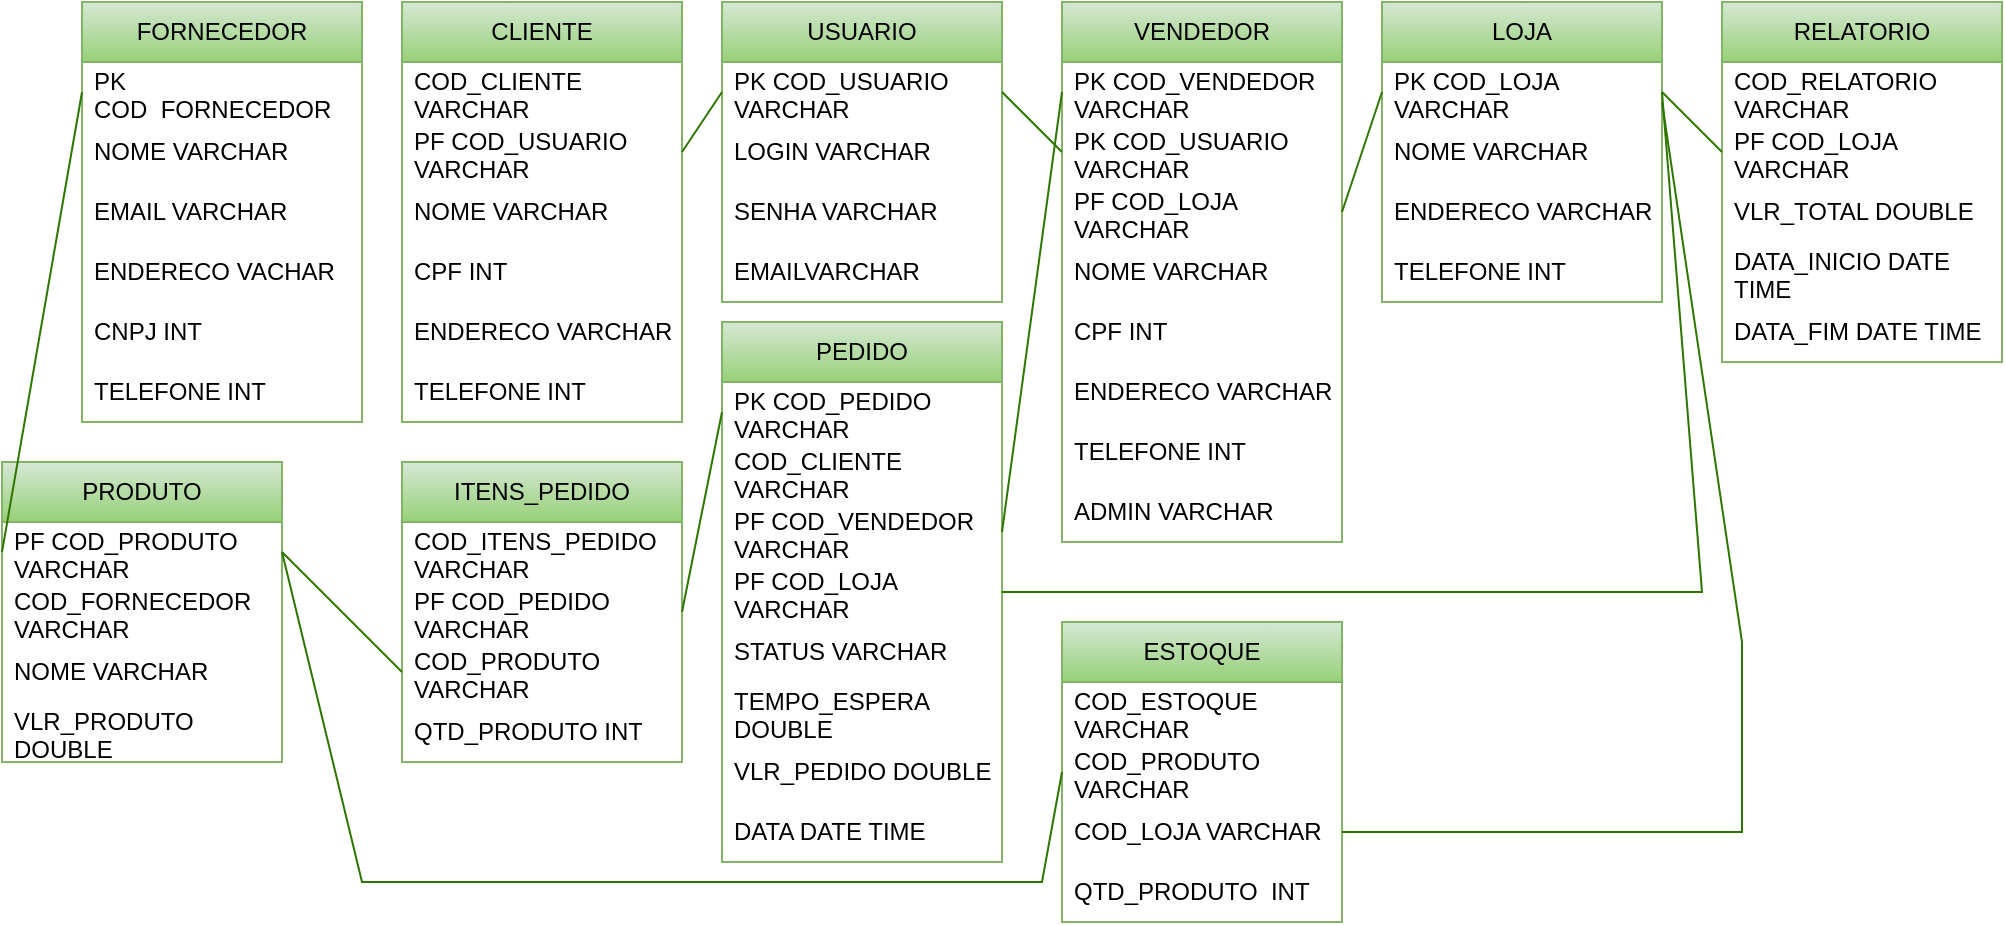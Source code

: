 <mxfile version="22.0.0" type="device">
  <diagram id="R2lEEEUBdFMjLlhIrx00" name="Page-1">
    <mxGraphModel dx="2243" dy="789" grid="1" gridSize="10" guides="1" tooltips="1" connect="1" arrows="1" fold="1" page="1" pageScale="1" pageWidth="850" pageHeight="1100" math="0" shadow="0" extFonts="Permanent Marker^https://fonts.googleapis.com/css?family=Permanent+Marker">
      <root>
        <mxCell id="0" />
        <mxCell id="1" parent="0" />
        <mxCell id="6euLBbNawALFKnhl1Kjq-1" value="USUARIO" style="swimlane;fontStyle=0;childLayout=stackLayout;horizontal=1;startSize=30;horizontalStack=0;resizeParent=1;resizeParentMax=0;resizeLast=0;collapsible=1;marginBottom=0;whiteSpace=wrap;html=1;fillColor=#d5e8d4;gradientColor=#97d077;strokeColor=#82b366;" parent="1" vertex="1">
          <mxGeometry x="170" y="60" width="140" height="150" as="geometry" />
        </mxCell>
        <mxCell id="6euLBbNawALFKnhl1Kjq-2" value="PK COD_USUARIO VARCHAR" style="text;strokeColor=none;fillColor=none;align=left;verticalAlign=middle;spacingLeft=4;spacingRight=4;overflow=hidden;points=[[0,0.5],[1,0.5]];portConstraint=eastwest;rotatable=0;whiteSpace=wrap;html=1;" parent="6euLBbNawALFKnhl1Kjq-1" vertex="1">
          <mxGeometry y="30" width="140" height="30" as="geometry" />
        </mxCell>
        <mxCell id="6euLBbNawALFKnhl1Kjq-3" value="LOGIN VARCHAR&amp;nbsp;" style="text;strokeColor=none;fillColor=none;align=left;verticalAlign=middle;spacingLeft=4;spacingRight=4;overflow=hidden;points=[[0,0.5],[1,0.5]];portConstraint=eastwest;rotatable=0;whiteSpace=wrap;html=1;" parent="6euLBbNawALFKnhl1Kjq-1" vertex="1">
          <mxGeometry y="60" width="140" height="30" as="geometry" />
        </mxCell>
        <mxCell id="6euLBbNawALFKnhl1Kjq-4" value="SENHA VARCHAR&amp;nbsp;" style="text;strokeColor=none;fillColor=none;align=left;verticalAlign=middle;spacingLeft=4;spacingRight=4;overflow=hidden;points=[[0,0.5],[1,0.5]];portConstraint=eastwest;rotatable=0;whiteSpace=wrap;html=1;" parent="6euLBbNawALFKnhl1Kjq-1" vertex="1">
          <mxGeometry y="90" width="140" height="30" as="geometry" />
        </mxCell>
        <mxCell id="6euLBbNawALFKnhl1Kjq-5" value="EMAILVARCHAR" style="text;strokeColor=none;fillColor=none;align=left;verticalAlign=middle;spacingLeft=4;spacingRight=4;overflow=hidden;points=[[0,0.5],[1,0.5]];portConstraint=eastwest;rotatable=0;whiteSpace=wrap;html=1;" parent="6euLBbNawALFKnhl1Kjq-1" vertex="1">
          <mxGeometry y="120" width="140" height="30" as="geometry" />
        </mxCell>
        <mxCell id="6euLBbNawALFKnhl1Kjq-6" value="CLIENTE" style="swimlane;fontStyle=0;childLayout=stackLayout;horizontal=1;startSize=30;horizontalStack=0;resizeParent=1;resizeParentMax=0;resizeLast=0;collapsible=1;marginBottom=0;whiteSpace=wrap;html=1;fillColor=#d5e8d4;gradientColor=#97d077;strokeColor=#82b366;" parent="1" vertex="1">
          <mxGeometry x="10" y="60" width="140" height="210" as="geometry" />
        </mxCell>
        <mxCell id="6euLBbNawALFKnhl1Kjq-7" value="COD_CLIENTE&lt;br&gt;VARCHAR" style="text;strokeColor=none;fillColor=none;align=left;verticalAlign=middle;spacingLeft=4;spacingRight=4;overflow=hidden;points=[[0,0.5],[1,0.5]];portConstraint=eastwest;rotatable=0;whiteSpace=wrap;html=1;" parent="6euLBbNawALFKnhl1Kjq-6" vertex="1">
          <mxGeometry y="30" width="140" height="30" as="geometry" />
        </mxCell>
        <mxCell id="6euLBbNawALFKnhl1Kjq-13" value="PF COD_USUARIO VARCHAR" style="text;strokeColor=none;fillColor=none;align=left;verticalAlign=middle;spacingLeft=4;spacingRight=4;overflow=hidden;points=[[0,0.5],[1,0.5]];portConstraint=eastwest;rotatable=0;whiteSpace=wrap;html=1;" parent="6euLBbNawALFKnhl1Kjq-6" vertex="1">
          <mxGeometry y="60" width="140" height="30" as="geometry" />
        </mxCell>
        <mxCell id="6euLBbNawALFKnhl1Kjq-8" value="NOME VARCHAR" style="text;strokeColor=none;fillColor=none;align=left;verticalAlign=middle;spacingLeft=4;spacingRight=4;overflow=hidden;points=[[0,0.5],[1,0.5]];portConstraint=eastwest;rotatable=0;whiteSpace=wrap;html=1;" parent="6euLBbNawALFKnhl1Kjq-6" vertex="1">
          <mxGeometry y="90" width="140" height="30" as="geometry" />
        </mxCell>
        <mxCell id="6euLBbNawALFKnhl1Kjq-9" value="CPF INT" style="text;strokeColor=none;fillColor=none;align=left;verticalAlign=middle;spacingLeft=4;spacingRight=4;overflow=hidden;points=[[0,0.5],[1,0.5]];portConstraint=eastwest;rotatable=0;whiteSpace=wrap;html=1;" parent="6euLBbNawALFKnhl1Kjq-6" vertex="1">
          <mxGeometry y="120" width="140" height="30" as="geometry" />
        </mxCell>
        <mxCell id="6euLBbNawALFKnhl1Kjq-10" value="ENDERECO VARCHAR" style="text;strokeColor=none;fillColor=none;align=left;verticalAlign=middle;spacingLeft=4;spacingRight=4;overflow=hidden;points=[[0,0.5],[1,0.5]];portConstraint=eastwest;rotatable=0;whiteSpace=wrap;html=1;" parent="6euLBbNawALFKnhl1Kjq-6" vertex="1">
          <mxGeometry y="150" width="140" height="30" as="geometry" />
        </mxCell>
        <mxCell id="6euLBbNawALFKnhl1Kjq-11" value="TELEFONE INT" style="text;strokeColor=none;fillColor=none;align=left;verticalAlign=middle;spacingLeft=4;spacingRight=4;overflow=hidden;points=[[0,0.5],[1,0.5]];portConstraint=eastwest;rotatable=0;whiteSpace=wrap;html=1;" parent="6euLBbNawALFKnhl1Kjq-6" vertex="1">
          <mxGeometry y="180" width="140" height="30" as="geometry" />
        </mxCell>
        <mxCell id="6euLBbNawALFKnhl1Kjq-14" value="" style="endArrow=none;html=1;rounded=0;entryX=0;entryY=0.5;entryDx=0;entryDy=0;exitX=1;exitY=0.5;exitDx=0;exitDy=0;fillColor=#60a917;strokeColor=#2D7600;" parent="1" source="6euLBbNawALFKnhl1Kjq-13" target="6euLBbNawALFKnhl1Kjq-2" edge="1">
          <mxGeometry width="50" height="50" relative="1" as="geometry">
            <mxPoint x="400" y="250" as="sourcePoint" />
            <mxPoint x="450" y="200" as="targetPoint" />
          </mxGeometry>
        </mxCell>
        <mxCell id="6euLBbNawALFKnhl1Kjq-15" value="VENDEDOR" style="swimlane;fontStyle=0;childLayout=stackLayout;horizontal=1;startSize=30;horizontalStack=0;resizeParent=1;resizeParentMax=0;resizeLast=0;collapsible=1;marginBottom=0;whiteSpace=wrap;html=1;fillColor=#d5e8d4;gradientColor=#97d077;strokeColor=#82b366;" parent="1" vertex="1">
          <mxGeometry x="340" y="60" width="140" height="270" as="geometry" />
        </mxCell>
        <mxCell id="6euLBbNawALFKnhl1Kjq-16" value="PK COD_VENDEDOR&lt;br&gt;VARCHAR" style="text;strokeColor=none;fillColor=none;align=left;verticalAlign=middle;spacingLeft=4;spacingRight=4;overflow=hidden;points=[[0,0.5],[1,0.5]];portConstraint=eastwest;rotatable=0;whiteSpace=wrap;html=1;" parent="6euLBbNawALFKnhl1Kjq-15" vertex="1">
          <mxGeometry y="30" width="140" height="30" as="geometry" />
        </mxCell>
        <mxCell id="6euLBbNawALFKnhl1Kjq-23" value="PK COD_USUARIO VARCHAR&amp;nbsp;" style="text;strokeColor=none;fillColor=none;align=left;verticalAlign=middle;spacingLeft=4;spacingRight=4;overflow=hidden;points=[[0,0.5],[1,0.5]];portConstraint=eastwest;rotatable=0;whiteSpace=wrap;html=1;" parent="6euLBbNawALFKnhl1Kjq-15" vertex="1">
          <mxGeometry y="60" width="140" height="30" as="geometry" />
        </mxCell>
        <mxCell id="6euLBbNawALFKnhl1Kjq-22" value="PF COD_LOJA VARCHAR" style="text;strokeColor=none;fillColor=none;align=left;verticalAlign=middle;spacingLeft=4;spacingRight=4;overflow=hidden;points=[[0,0.5],[1,0.5]];portConstraint=eastwest;rotatable=0;whiteSpace=wrap;html=1;" parent="6euLBbNawALFKnhl1Kjq-15" vertex="1">
          <mxGeometry y="90" width="140" height="30" as="geometry" />
        </mxCell>
        <mxCell id="6euLBbNawALFKnhl1Kjq-17" value="NOME VARCHAR&amp;nbsp;" style="text;strokeColor=none;fillColor=none;align=left;verticalAlign=middle;spacingLeft=4;spacingRight=4;overflow=hidden;points=[[0,0.5],[1,0.5]];portConstraint=eastwest;rotatable=0;whiteSpace=wrap;html=1;" parent="6euLBbNawALFKnhl1Kjq-15" vertex="1">
          <mxGeometry y="120" width="140" height="30" as="geometry" />
        </mxCell>
        <mxCell id="6euLBbNawALFKnhl1Kjq-18" value="CPF INT&amp;nbsp;" style="text;strokeColor=none;fillColor=none;align=left;verticalAlign=middle;spacingLeft=4;spacingRight=4;overflow=hidden;points=[[0,0.5],[1,0.5]];portConstraint=eastwest;rotatable=0;whiteSpace=wrap;html=1;" parent="6euLBbNawALFKnhl1Kjq-15" vertex="1">
          <mxGeometry y="150" width="140" height="30" as="geometry" />
        </mxCell>
        <mxCell id="6euLBbNawALFKnhl1Kjq-20" value="ENDERECO VARCHAR" style="text;strokeColor=none;fillColor=none;align=left;verticalAlign=middle;spacingLeft=4;spacingRight=4;overflow=hidden;points=[[0,0.5],[1,0.5]];portConstraint=eastwest;rotatable=0;whiteSpace=wrap;html=1;" parent="6euLBbNawALFKnhl1Kjq-15" vertex="1">
          <mxGeometry y="180" width="140" height="30" as="geometry" />
        </mxCell>
        <mxCell id="6euLBbNawALFKnhl1Kjq-21" value="TELEFONE INT" style="text;strokeColor=none;fillColor=none;align=left;verticalAlign=middle;spacingLeft=4;spacingRight=4;overflow=hidden;points=[[0,0.5],[1,0.5]];portConstraint=eastwest;rotatable=0;whiteSpace=wrap;html=1;" parent="6euLBbNawALFKnhl1Kjq-15" vertex="1">
          <mxGeometry y="210" width="140" height="30" as="geometry" />
        </mxCell>
        <mxCell id="6euLBbNawALFKnhl1Kjq-25" value="ADMIN VARCHAR&amp;nbsp;" style="text;strokeColor=none;fillColor=none;align=left;verticalAlign=middle;spacingLeft=4;spacingRight=4;overflow=hidden;points=[[0,0.5],[1,0.5]];portConstraint=eastwest;rotatable=0;whiteSpace=wrap;html=1;" parent="6euLBbNawALFKnhl1Kjq-15" vertex="1">
          <mxGeometry y="240" width="140" height="30" as="geometry" />
        </mxCell>
        <mxCell id="6euLBbNawALFKnhl1Kjq-24" value="" style="endArrow=none;html=1;rounded=0;entryX=0;entryY=0.5;entryDx=0;entryDy=0;exitX=1;exitY=0.5;exitDx=0;exitDy=0;fillColor=#60a917;strokeColor=#2D7600;" parent="1" source="6euLBbNawALFKnhl1Kjq-2" target="6euLBbNawALFKnhl1Kjq-23" edge="1">
          <mxGeometry width="50" height="50" relative="1" as="geometry">
            <mxPoint x="310" y="195" as="sourcePoint" />
            <mxPoint x="350" y="165" as="targetPoint" />
          </mxGeometry>
        </mxCell>
        <mxCell id="6euLBbNawALFKnhl1Kjq-26" value="LOJA" style="swimlane;fontStyle=0;childLayout=stackLayout;horizontal=1;startSize=30;horizontalStack=0;resizeParent=1;resizeParentMax=0;resizeLast=0;collapsible=1;marginBottom=0;whiteSpace=wrap;html=1;fillColor=#d5e8d4;gradientColor=#97d077;strokeColor=#82b366;" parent="1" vertex="1">
          <mxGeometry x="500" y="60" width="140" height="150" as="geometry" />
        </mxCell>
        <mxCell id="6euLBbNawALFKnhl1Kjq-27" value="PK COD_LOJA VARCHAR" style="text;strokeColor=none;fillColor=none;align=left;verticalAlign=middle;spacingLeft=4;spacingRight=4;overflow=hidden;points=[[0,0.5],[1,0.5]];portConstraint=eastwest;rotatable=0;whiteSpace=wrap;html=1;" parent="6euLBbNawALFKnhl1Kjq-26" vertex="1">
          <mxGeometry y="30" width="140" height="30" as="geometry" />
        </mxCell>
        <mxCell id="6euLBbNawALFKnhl1Kjq-28" value="NOME VARCHAR" style="text;strokeColor=none;fillColor=none;align=left;verticalAlign=middle;spacingLeft=4;spacingRight=4;overflow=hidden;points=[[0,0.5],[1,0.5]];portConstraint=eastwest;rotatable=0;whiteSpace=wrap;html=1;" parent="6euLBbNawALFKnhl1Kjq-26" vertex="1">
          <mxGeometry y="60" width="140" height="30" as="geometry" />
        </mxCell>
        <mxCell id="6euLBbNawALFKnhl1Kjq-29" value="ENDERECO VARCHAR" style="text;strokeColor=none;fillColor=none;align=left;verticalAlign=middle;spacingLeft=4;spacingRight=4;overflow=hidden;points=[[0,0.5],[1,0.5]];portConstraint=eastwest;rotatable=0;whiteSpace=wrap;html=1;" parent="6euLBbNawALFKnhl1Kjq-26" vertex="1">
          <mxGeometry y="90" width="140" height="30" as="geometry" />
        </mxCell>
        <mxCell id="6euLBbNawALFKnhl1Kjq-30" value="TELEFONE INT&amp;nbsp;" style="text;strokeColor=none;fillColor=none;align=left;verticalAlign=middle;spacingLeft=4;spacingRight=4;overflow=hidden;points=[[0,0.5],[1,0.5]];portConstraint=eastwest;rotatable=0;whiteSpace=wrap;html=1;" parent="6euLBbNawALFKnhl1Kjq-26" vertex="1">
          <mxGeometry y="120" width="140" height="30" as="geometry" />
        </mxCell>
        <mxCell id="6euLBbNawALFKnhl1Kjq-31" value="" style="endArrow=none;html=1;rounded=0;entryX=1;entryY=0.5;entryDx=0;entryDy=0;exitX=0;exitY=0.5;exitDx=0;exitDy=0;fillColor=#60a917;strokeColor=#2D7600;" parent="1" source="6euLBbNawALFKnhl1Kjq-27" target="6euLBbNawALFKnhl1Kjq-22" edge="1">
          <mxGeometry width="50" height="50" relative="1" as="geometry">
            <mxPoint x="400" y="115" as="sourcePoint" />
            <mxPoint x="435" y="165" as="targetPoint" />
          </mxGeometry>
        </mxCell>
        <mxCell id="6euLBbNawALFKnhl1Kjq-32" value="PEDIDO" style="swimlane;fontStyle=0;childLayout=stackLayout;horizontal=1;startSize=30;horizontalStack=0;resizeParent=1;resizeParentMax=0;resizeLast=0;collapsible=1;marginBottom=0;whiteSpace=wrap;html=1;fillColor=#d5e8d4;gradientColor=#97d077;strokeColor=#82b366;" parent="1" vertex="1">
          <mxGeometry x="170" y="220" width="140" height="270" as="geometry" />
        </mxCell>
        <mxCell id="6euLBbNawALFKnhl1Kjq-33" value="PK COD_PEDIDO VARCHAR" style="text;strokeColor=none;fillColor=none;align=left;verticalAlign=middle;spacingLeft=4;spacingRight=4;overflow=hidden;points=[[0,0.5],[1,0.5]];portConstraint=eastwest;rotatable=0;whiteSpace=wrap;html=1;" parent="6euLBbNawALFKnhl1Kjq-32" vertex="1">
          <mxGeometry y="30" width="140" height="30" as="geometry" />
        </mxCell>
        <mxCell id="6euLBbNawALFKnhl1Kjq-41" value="COD_CLIENTE VARCHAR&amp;nbsp;" style="text;strokeColor=none;fillColor=none;align=left;verticalAlign=middle;spacingLeft=4;spacingRight=4;overflow=hidden;points=[[0,0.5],[1,0.5]];portConstraint=eastwest;rotatable=0;whiteSpace=wrap;html=1;" parent="6euLBbNawALFKnhl1Kjq-32" vertex="1">
          <mxGeometry y="60" width="140" height="30" as="geometry" />
        </mxCell>
        <mxCell id="6euLBbNawALFKnhl1Kjq-42" value="PF COD_VENDEDOR VARCHAR" style="text;strokeColor=none;fillColor=none;align=left;verticalAlign=middle;spacingLeft=4;spacingRight=4;overflow=hidden;points=[[0,0.5],[1,0.5]];portConstraint=eastwest;rotatable=0;whiteSpace=wrap;html=1;" parent="6euLBbNawALFKnhl1Kjq-32" vertex="1">
          <mxGeometry y="90" width="140" height="30" as="geometry" />
        </mxCell>
        <mxCell id="6euLBbNawALFKnhl1Kjq-44" value="PF COD_LOJA VARCHAR" style="text;strokeColor=none;fillColor=none;align=left;verticalAlign=middle;spacingLeft=4;spacingRight=4;overflow=hidden;points=[[0,0.5],[1,0.5]];portConstraint=eastwest;rotatable=0;whiteSpace=wrap;html=1;" parent="6euLBbNawALFKnhl1Kjq-32" vertex="1">
          <mxGeometry y="120" width="140" height="30" as="geometry" />
        </mxCell>
        <mxCell id="6euLBbNawALFKnhl1Kjq-46" value="STATUS VARCHAR&amp;nbsp;" style="text;strokeColor=none;fillColor=none;align=left;verticalAlign=middle;spacingLeft=4;spacingRight=4;overflow=hidden;points=[[0,0.5],[1,0.5]];portConstraint=eastwest;rotatable=0;whiteSpace=wrap;html=1;" parent="6euLBbNawALFKnhl1Kjq-32" vertex="1">
          <mxGeometry y="150" width="140" height="30" as="geometry" />
        </mxCell>
        <mxCell id="6euLBbNawALFKnhl1Kjq-76" value="TEMPO_ESPERA DOUBLE&amp;nbsp;" style="text;strokeColor=none;fillColor=none;align=left;verticalAlign=middle;spacingLeft=4;spacingRight=4;overflow=hidden;points=[[0,0.5],[1,0.5]];portConstraint=eastwest;rotatable=0;whiteSpace=wrap;html=1;" parent="6euLBbNawALFKnhl1Kjq-32" vertex="1">
          <mxGeometry y="180" width="140" height="30" as="geometry" />
        </mxCell>
        <mxCell id="6euLBbNawALFKnhl1Kjq-47" value="VLR_PEDIDO DOUBLE" style="text;strokeColor=none;fillColor=none;align=left;verticalAlign=middle;spacingLeft=4;spacingRight=4;overflow=hidden;points=[[0,0.5],[1,0.5]];portConstraint=eastwest;rotatable=0;whiteSpace=wrap;html=1;" parent="6euLBbNawALFKnhl1Kjq-32" vertex="1">
          <mxGeometry y="210" width="140" height="30" as="geometry" />
        </mxCell>
        <mxCell id="6euLBbNawALFKnhl1Kjq-48" value="DATA DATE TIME" style="text;strokeColor=none;fillColor=none;align=left;verticalAlign=middle;spacingLeft=4;spacingRight=4;overflow=hidden;points=[[0,0.5],[1,0.5]];portConstraint=eastwest;rotatable=0;whiteSpace=wrap;html=1;" parent="6euLBbNawALFKnhl1Kjq-32" vertex="1">
          <mxGeometry y="240" width="140" height="30" as="geometry" />
        </mxCell>
        <mxCell id="6euLBbNawALFKnhl1Kjq-37" value="ITENS_PEDIDO" style="swimlane;fontStyle=0;childLayout=stackLayout;horizontal=1;startSize=30;horizontalStack=0;resizeParent=1;resizeParentMax=0;resizeLast=0;collapsible=1;marginBottom=0;whiteSpace=wrap;html=1;fillColor=#d5e8d4;gradientColor=#97d077;strokeColor=#82b366;" parent="1" vertex="1">
          <mxGeometry x="10" y="290" width="140" height="150" as="geometry" />
        </mxCell>
        <mxCell id="6euLBbNawALFKnhl1Kjq-38" value="COD_ITENS_PEDIDO VARCHAR&amp;nbsp;" style="text;strokeColor=none;fillColor=none;align=left;verticalAlign=middle;spacingLeft=4;spacingRight=4;overflow=hidden;points=[[0,0.5],[1,0.5]];portConstraint=eastwest;rotatable=0;whiteSpace=wrap;html=1;" parent="6euLBbNawALFKnhl1Kjq-37" vertex="1">
          <mxGeometry y="30" width="140" height="30" as="geometry" />
        </mxCell>
        <mxCell id="6euLBbNawALFKnhl1Kjq-39" value="PF COD_PEDIDO VARCHAR" style="text;strokeColor=none;fillColor=none;align=left;verticalAlign=middle;spacingLeft=4;spacingRight=4;overflow=hidden;points=[[0,0.5],[1,0.5]];portConstraint=eastwest;rotatable=0;whiteSpace=wrap;html=1;" parent="6euLBbNawALFKnhl1Kjq-37" vertex="1">
          <mxGeometry y="60" width="140" height="30" as="geometry" />
        </mxCell>
        <mxCell id="6euLBbNawALFKnhl1Kjq-49" value="COD_PRODUTO VARCHAR&amp;nbsp;" style="text;strokeColor=none;fillColor=none;align=left;verticalAlign=middle;spacingLeft=4;spacingRight=4;overflow=hidden;points=[[0,0.5],[1,0.5]];portConstraint=eastwest;rotatable=0;whiteSpace=wrap;html=1;" parent="6euLBbNawALFKnhl1Kjq-37" vertex="1">
          <mxGeometry y="90" width="140" height="30" as="geometry" />
        </mxCell>
        <mxCell id="6euLBbNawALFKnhl1Kjq-50" value="QTD_PRODUTO INT" style="text;strokeColor=none;fillColor=none;align=left;verticalAlign=middle;spacingLeft=4;spacingRight=4;overflow=hidden;points=[[0,0.5],[1,0.5]];portConstraint=eastwest;rotatable=0;whiteSpace=wrap;html=1;" parent="6euLBbNawALFKnhl1Kjq-37" vertex="1">
          <mxGeometry y="120" width="140" height="30" as="geometry" />
        </mxCell>
        <mxCell id="6euLBbNawALFKnhl1Kjq-40" value="" style="endArrow=none;html=1;rounded=0;entryX=0;entryY=0.5;entryDx=0;entryDy=0;exitX=1;exitY=0.5;exitDx=0;exitDy=0;fillColor=#60a917;strokeColor=#2D7600;" parent="1" source="6euLBbNawALFKnhl1Kjq-39" target="6euLBbNawALFKnhl1Kjq-33" edge="1">
          <mxGeometry width="50" height="50" relative="1" as="geometry">
            <mxPoint x="170" y="370" as="sourcePoint" />
            <mxPoint x="260" y="115" as="targetPoint" />
          </mxGeometry>
        </mxCell>
        <mxCell id="6euLBbNawALFKnhl1Kjq-43" value="" style="endArrow=none;html=1;rounded=0;entryX=0;entryY=0.5;entryDx=0;entryDy=0;exitX=1;exitY=0.5;exitDx=0;exitDy=0;fillColor=#60a917;strokeColor=#2D7600;" parent="1" source="6euLBbNawALFKnhl1Kjq-42" target="6euLBbNawALFKnhl1Kjq-16" edge="1">
          <mxGeometry width="50" height="50" relative="1" as="geometry">
            <mxPoint x="320" y="115" as="sourcePoint" />
            <mxPoint x="350" y="145" as="targetPoint" />
          </mxGeometry>
        </mxCell>
        <mxCell id="6euLBbNawALFKnhl1Kjq-45" value="" style="endArrow=none;html=1;rounded=0;entryX=1;entryY=0.5;entryDx=0;entryDy=0;exitX=1;exitY=0.5;exitDx=0;exitDy=0;fillColor=#60a917;strokeColor=#2D7600;" parent="1" source="6euLBbNawALFKnhl1Kjq-27" target="6euLBbNawALFKnhl1Kjq-44" edge="1">
          <mxGeometry width="50" height="50" relative="1" as="geometry">
            <mxPoint x="520" y="115" as="sourcePoint" />
            <mxPoint x="490" y="175" as="targetPoint" />
            <Array as="points">
              <mxPoint x="660" y="355" />
            </Array>
          </mxGeometry>
        </mxCell>
        <mxCell id="6euLBbNawALFKnhl1Kjq-51" value="PRODUTO" style="swimlane;fontStyle=0;childLayout=stackLayout;horizontal=1;startSize=30;horizontalStack=0;resizeParent=1;resizeParentMax=0;resizeLast=0;collapsible=1;marginBottom=0;whiteSpace=wrap;html=1;fillColor=#d5e8d4;gradientColor=#97d077;strokeColor=#82b366;" parent="1" vertex="1">
          <mxGeometry x="-190" y="290" width="140" height="150" as="geometry" />
        </mxCell>
        <mxCell id="6euLBbNawALFKnhl1Kjq-52" value="PF COD_PRODUTO VARCHAR&amp;nbsp;" style="text;strokeColor=none;fillColor=none;align=left;verticalAlign=middle;spacingLeft=4;spacingRight=4;overflow=hidden;points=[[0,0.5],[1,0.5]];portConstraint=eastwest;rotatable=0;whiteSpace=wrap;html=1;" parent="6euLBbNawALFKnhl1Kjq-51" vertex="1">
          <mxGeometry y="30" width="140" height="30" as="geometry" />
        </mxCell>
        <mxCell id="6euLBbNawALFKnhl1Kjq-64" value="COD_FORNECEDOR VARCHAR" style="text;strokeColor=none;fillColor=none;align=left;verticalAlign=middle;spacingLeft=4;spacingRight=4;overflow=hidden;points=[[0,0.5],[1,0.5]];portConstraint=eastwest;rotatable=0;whiteSpace=wrap;html=1;" parent="6euLBbNawALFKnhl1Kjq-51" vertex="1">
          <mxGeometry y="60" width="140" height="30" as="geometry" />
        </mxCell>
        <mxCell id="6euLBbNawALFKnhl1Kjq-53" value="NOME VARCHAR&amp;nbsp;" style="text;strokeColor=none;fillColor=none;align=left;verticalAlign=middle;spacingLeft=4;spacingRight=4;overflow=hidden;points=[[0,0.5],[1,0.5]];portConstraint=eastwest;rotatable=0;whiteSpace=wrap;html=1;" parent="6euLBbNawALFKnhl1Kjq-51" vertex="1">
          <mxGeometry y="90" width="140" height="30" as="geometry" />
        </mxCell>
        <mxCell id="6euLBbNawALFKnhl1Kjq-55" value="VLR_PRODUTO DOUBLE&amp;nbsp;" style="text;strokeColor=none;fillColor=none;align=left;verticalAlign=middle;spacingLeft=4;spacingRight=4;overflow=hidden;points=[[0,0.5],[1,0.5]];portConstraint=eastwest;rotatable=0;whiteSpace=wrap;html=1;" parent="6euLBbNawALFKnhl1Kjq-51" vertex="1">
          <mxGeometry y="120" width="140" height="30" as="geometry" />
        </mxCell>
        <mxCell id="6euLBbNawALFKnhl1Kjq-56" value="" style="endArrow=none;html=1;rounded=0;entryX=1;entryY=0.5;entryDx=0;entryDy=0;exitX=0;exitY=0.5;exitDx=0;exitDy=0;fillColor=#60a917;strokeColor=#2D7600;" parent="1" source="6euLBbNawALFKnhl1Kjq-49" target="6euLBbNawALFKnhl1Kjq-52" edge="1">
          <mxGeometry width="50" height="50" relative="1" as="geometry">
            <mxPoint x="160" y="365" as="sourcePoint" />
            <mxPoint x="180" y="275" as="targetPoint" />
          </mxGeometry>
        </mxCell>
        <mxCell id="6euLBbNawALFKnhl1Kjq-57" value="FORNECEDOR" style="swimlane;fontStyle=0;childLayout=stackLayout;horizontal=1;startSize=30;horizontalStack=0;resizeParent=1;resizeParentMax=0;resizeLast=0;collapsible=1;marginBottom=0;whiteSpace=wrap;html=1;fillColor=#d5e8d4;gradientColor=#97d077;strokeColor=#82b366;" parent="1" vertex="1">
          <mxGeometry x="-150" y="60" width="140" height="210" as="geometry" />
        </mxCell>
        <mxCell id="6euLBbNawALFKnhl1Kjq-58" value="PK&lt;br&gt;COD_FORNECEDOR" style="text;strokeColor=none;fillColor=none;align=left;verticalAlign=middle;spacingLeft=4;spacingRight=4;overflow=hidden;points=[[0,0.5],[1,0.5]];portConstraint=eastwest;rotatable=0;whiteSpace=wrap;html=1;" parent="6euLBbNawALFKnhl1Kjq-57" vertex="1">
          <mxGeometry y="30" width="140" height="30" as="geometry" />
        </mxCell>
        <mxCell id="6euLBbNawALFKnhl1Kjq-59" value="NOME VARCHAR" style="text;strokeColor=none;fillColor=none;align=left;verticalAlign=middle;spacingLeft=4;spacingRight=4;overflow=hidden;points=[[0,0.5],[1,0.5]];portConstraint=eastwest;rotatable=0;whiteSpace=wrap;html=1;" parent="6euLBbNawALFKnhl1Kjq-57" vertex="1">
          <mxGeometry y="60" width="140" height="30" as="geometry" />
        </mxCell>
        <mxCell id="6euLBbNawALFKnhl1Kjq-63" value="EMAIL VARCHAR&amp;nbsp;" style="text;strokeColor=none;fillColor=none;align=left;verticalAlign=middle;spacingLeft=4;spacingRight=4;overflow=hidden;points=[[0,0.5],[1,0.5]];portConstraint=eastwest;rotatable=0;whiteSpace=wrap;html=1;" parent="6euLBbNawALFKnhl1Kjq-57" vertex="1">
          <mxGeometry y="90" width="140" height="30" as="geometry" />
        </mxCell>
        <mxCell id="6euLBbNawALFKnhl1Kjq-60" value="ENDERECO VACHAR" style="text;strokeColor=none;fillColor=none;align=left;verticalAlign=middle;spacingLeft=4;spacingRight=4;overflow=hidden;points=[[0,0.5],[1,0.5]];portConstraint=eastwest;rotatable=0;whiteSpace=wrap;html=1;" parent="6euLBbNawALFKnhl1Kjq-57" vertex="1">
          <mxGeometry y="120" width="140" height="30" as="geometry" />
        </mxCell>
        <mxCell id="6euLBbNawALFKnhl1Kjq-61" value="CNPJ INT" style="text;strokeColor=none;fillColor=none;align=left;verticalAlign=middle;spacingLeft=4;spacingRight=4;overflow=hidden;points=[[0,0.5],[1,0.5]];portConstraint=eastwest;rotatable=0;whiteSpace=wrap;html=1;" parent="6euLBbNawALFKnhl1Kjq-57" vertex="1">
          <mxGeometry y="150" width="140" height="30" as="geometry" />
        </mxCell>
        <mxCell id="6euLBbNawALFKnhl1Kjq-62" value="TELEFONE INT" style="text;strokeColor=none;fillColor=none;align=left;verticalAlign=middle;spacingLeft=4;spacingRight=4;overflow=hidden;points=[[0,0.5],[1,0.5]];portConstraint=eastwest;rotatable=0;whiteSpace=wrap;html=1;" parent="6euLBbNawALFKnhl1Kjq-57" vertex="1">
          <mxGeometry y="180" width="140" height="30" as="geometry" />
        </mxCell>
        <mxCell id="6euLBbNawALFKnhl1Kjq-66" value="" style="endArrow=none;html=1;rounded=0;entryX=0;entryY=0.5;entryDx=0;entryDy=0;exitX=0;exitY=0.5;exitDx=0;exitDy=0;fillColor=#60a917;strokeColor=#2D7600;" parent="1" source="6euLBbNawALFKnhl1Kjq-52" target="6euLBbNawALFKnhl1Kjq-58" edge="1">
          <mxGeometry width="50" height="50" relative="1" as="geometry">
            <mxPoint x="250" y="340" as="sourcePoint" />
            <mxPoint x="300" y="290" as="targetPoint" />
          </mxGeometry>
        </mxCell>
        <mxCell id="6euLBbNawALFKnhl1Kjq-67" value="ESTOQUE" style="swimlane;fontStyle=0;childLayout=stackLayout;horizontal=1;startSize=30;horizontalStack=0;resizeParent=1;resizeParentMax=0;resizeLast=0;collapsible=1;marginBottom=0;whiteSpace=wrap;html=1;fillColor=#d5e8d4;gradientColor=#97d077;strokeColor=#82b366;" parent="1" vertex="1">
          <mxGeometry x="340" y="370" width="140" height="150" as="geometry" />
        </mxCell>
        <mxCell id="6euLBbNawALFKnhl1Kjq-68" value="COD_ESTOQUE VARCHAR&amp;nbsp;" style="text;strokeColor=none;fillColor=none;align=left;verticalAlign=middle;spacingLeft=4;spacingRight=4;overflow=hidden;points=[[0,0.5],[1,0.5]];portConstraint=eastwest;rotatable=0;whiteSpace=wrap;html=1;" parent="6euLBbNawALFKnhl1Kjq-67" vertex="1">
          <mxGeometry y="30" width="140" height="30" as="geometry" />
        </mxCell>
        <mxCell id="6euLBbNawALFKnhl1Kjq-70" value="COD_PRODUTO VARCHAR" style="text;strokeColor=none;fillColor=none;align=left;verticalAlign=middle;spacingLeft=4;spacingRight=4;overflow=hidden;points=[[0,0.5],[1,0.5]];portConstraint=eastwest;rotatable=0;whiteSpace=wrap;html=1;" parent="6euLBbNawALFKnhl1Kjq-67" vertex="1">
          <mxGeometry y="60" width="140" height="30" as="geometry" />
        </mxCell>
        <mxCell id="6euLBbNawALFKnhl1Kjq-72" value="COD_LOJA VARCHAR&amp;nbsp;" style="text;strokeColor=none;fillColor=none;align=left;verticalAlign=middle;spacingLeft=4;spacingRight=4;overflow=hidden;points=[[0,0.5],[1,0.5]];portConstraint=eastwest;rotatable=0;whiteSpace=wrap;html=1;" parent="6euLBbNawALFKnhl1Kjq-67" vertex="1">
          <mxGeometry y="90" width="140" height="30" as="geometry" />
        </mxCell>
        <mxCell id="6euLBbNawALFKnhl1Kjq-71" value="QTD_PRODUTO&amp;nbsp; INT" style="text;strokeColor=none;fillColor=none;align=left;verticalAlign=middle;spacingLeft=4;spacingRight=4;overflow=hidden;points=[[0,0.5],[1,0.5]];portConstraint=eastwest;rotatable=0;whiteSpace=wrap;html=1;" parent="6euLBbNawALFKnhl1Kjq-67" vertex="1">
          <mxGeometry y="120" width="140" height="30" as="geometry" />
        </mxCell>
        <mxCell id="6euLBbNawALFKnhl1Kjq-74" value="" style="endArrow=none;html=1;rounded=0;entryX=1;entryY=0.5;entryDx=0;entryDy=0;fillColor=#60a917;strokeColor=#2D7600;" parent="1" target="6euLBbNawALFKnhl1Kjq-72" edge="1">
          <mxGeometry width="50" height="50" relative="1" as="geometry">
            <mxPoint x="640" y="110" as="sourcePoint" />
            <mxPoint x="490" y="175" as="targetPoint" />
            <Array as="points">
              <mxPoint x="680" y="380" />
              <mxPoint x="680" y="475" />
              <mxPoint x="610" y="475" />
            </Array>
          </mxGeometry>
        </mxCell>
        <mxCell id="6euLBbNawALFKnhl1Kjq-75" value="" style="endArrow=none;html=1;rounded=0;entryX=0;entryY=0.5;entryDx=0;entryDy=0;exitX=1;exitY=0.5;exitDx=0;exitDy=0;fillColor=#60a917;strokeColor=#2D7600;" parent="1" source="6euLBbNawALFKnhl1Kjq-52" target="6euLBbNawALFKnhl1Kjq-70" edge="1">
          <mxGeometry width="50" height="50" relative="1" as="geometry">
            <mxPoint x="320" y="115" as="sourcePoint" />
            <mxPoint x="350" y="145" as="targetPoint" />
            <Array as="points">
              <mxPoint x="-10" y="500" />
              <mxPoint x="330" y="500" />
            </Array>
          </mxGeometry>
        </mxCell>
        <mxCell id="6euLBbNawALFKnhl1Kjq-77" value="RELATORIO" style="swimlane;fontStyle=0;childLayout=stackLayout;horizontal=1;startSize=30;horizontalStack=0;resizeParent=1;resizeParentMax=0;resizeLast=0;collapsible=1;marginBottom=0;whiteSpace=wrap;html=1;fillColor=#d5e8d4;gradientColor=#97d077;strokeColor=#82b366;" parent="1" vertex="1">
          <mxGeometry x="670" y="60" width="140" height="180" as="geometry" />
        </mxCell>
        <mxCell id="6euLBbNawALFKnhl1Kjq-78" value="COD_RELATORIO VARCHAR&amp;nbsp;" style="text;strokeColor=none;fillColor=none;align=left;verticalAlign=middle;spacingLeft=4;spacingRight=4;overflow=hidden;points=[[0,0.5],[1,0.5]];portConstraint=eastwest;rotatable=0;whiteSpace=wrap;html=1;" parent="6euLBbNawALFKnhl1Kjq-77" vertex="1">
          <mxGeometry y="30" width="140" height="30" as="geometry" />
        </mxCell>
        <mxCell id="6euLBbNawALFKnhl1Kjq-82" value="PF COD_LOJA VARCHAR&amp;nbsp;" style="text;strokeColor=none;fillColor=none;align=left;verticalAlign=middle;spacingLeft=4;spacingRight=4;overflow=hidden;points=[[0,0.5],[1,0.5]];portConstraint=eastwest;rotatable=0;whiteSpace=wrap;html=1;" parent="6euLBbNawALFKnhl1Kjq-77" vertex="1">
          <mxGeometry y="60" width="140" height="30" as="geometry" />
        </mxCell>
        <mxCell id="6euLBbNawALFKnhl1Kjq-84" value="VLR_TOTAL DOUBLE&amp;nbsp;" style="text;strokeColor=none;fillColor=none;align=left;verticalAlign=middle;spacingLeft=4;spacingRight=4;overflow=hidden;points=[[0,0.5],[1,0.5]];portConstraint=eastwest;rotatable=0;whiteSpace=wrap;html=1;" parent="6euLBbNawALFKnhl1Kjq-77" vertex="1">
          <mxGeometry y="90" width="140" height="30" as="geometry" />
        </mxCell>
        <mxCell id="6euLBbNawALFKnhl1Kjq-80" value="DATA_INICIO DATE TIME" style="text;strokeColor=none;fillColor=none;align=left;verticalAlign=middle;spacingLeft=4;spacingRight=4;overflow=hidden;points=[[0,0.5],[1,0.5]];portConstraint=eastwest;rotatable=0;whiteSpace=wrap;html=1;" parent="6euLBbNawALFKnhl1Kjq-77" vertex="1">
          <mxGeometry y="120" width="140" height="30" as="geometry" />
        </mxCell>
        <mxCell id="6euLBbNawALFKnhl1Kjq-81" value="DATA_FIM DATE TIME" style="text;strokeColor=none;fillColor=none;align=left;verticalAlign=middle;spacingLeft=4;spacingRight=4;overflow=hidden;points=[[0,0.5],[1,0.5]];portConstraint=eastwest;rotatable=0;whiteSpace=wrap;html=1;" parent="6euLBbNawALFKnhl1Kjq-77" vertex="1">
          <mxGeometry y="150" width="140" height="30" as="geometry" />
        </mxCell>
        <mxCell id="6euLBbNawALFKnhl1Kjq-83" value="" style="endArrow=none;html=1;rounded=0;entryX=1;entryY=0.5;entryDx=0;entryDy=0;exitX=0;exitY=0.5;exitDx=0;exitDy=0;fillColor=#60a917;strokeColor=#2D7600;" parent="1" source="6euLBbNawALFKnhl1Kjq-82" target="6euLBbNawALFKnhl1Kjq-27" edge="1">
          <mxGeometry width="50" height="50" relative="1" as="geometry">
            <mxPoint x="510" y="115" as="sourcePoint" />
            <mxPoint x="490" y="175" as="targetPoint" />
          </mxGeometry>
        </mxCell>
      </root>
    </mxGraphModel>
  </diagram>
</mxfile>
